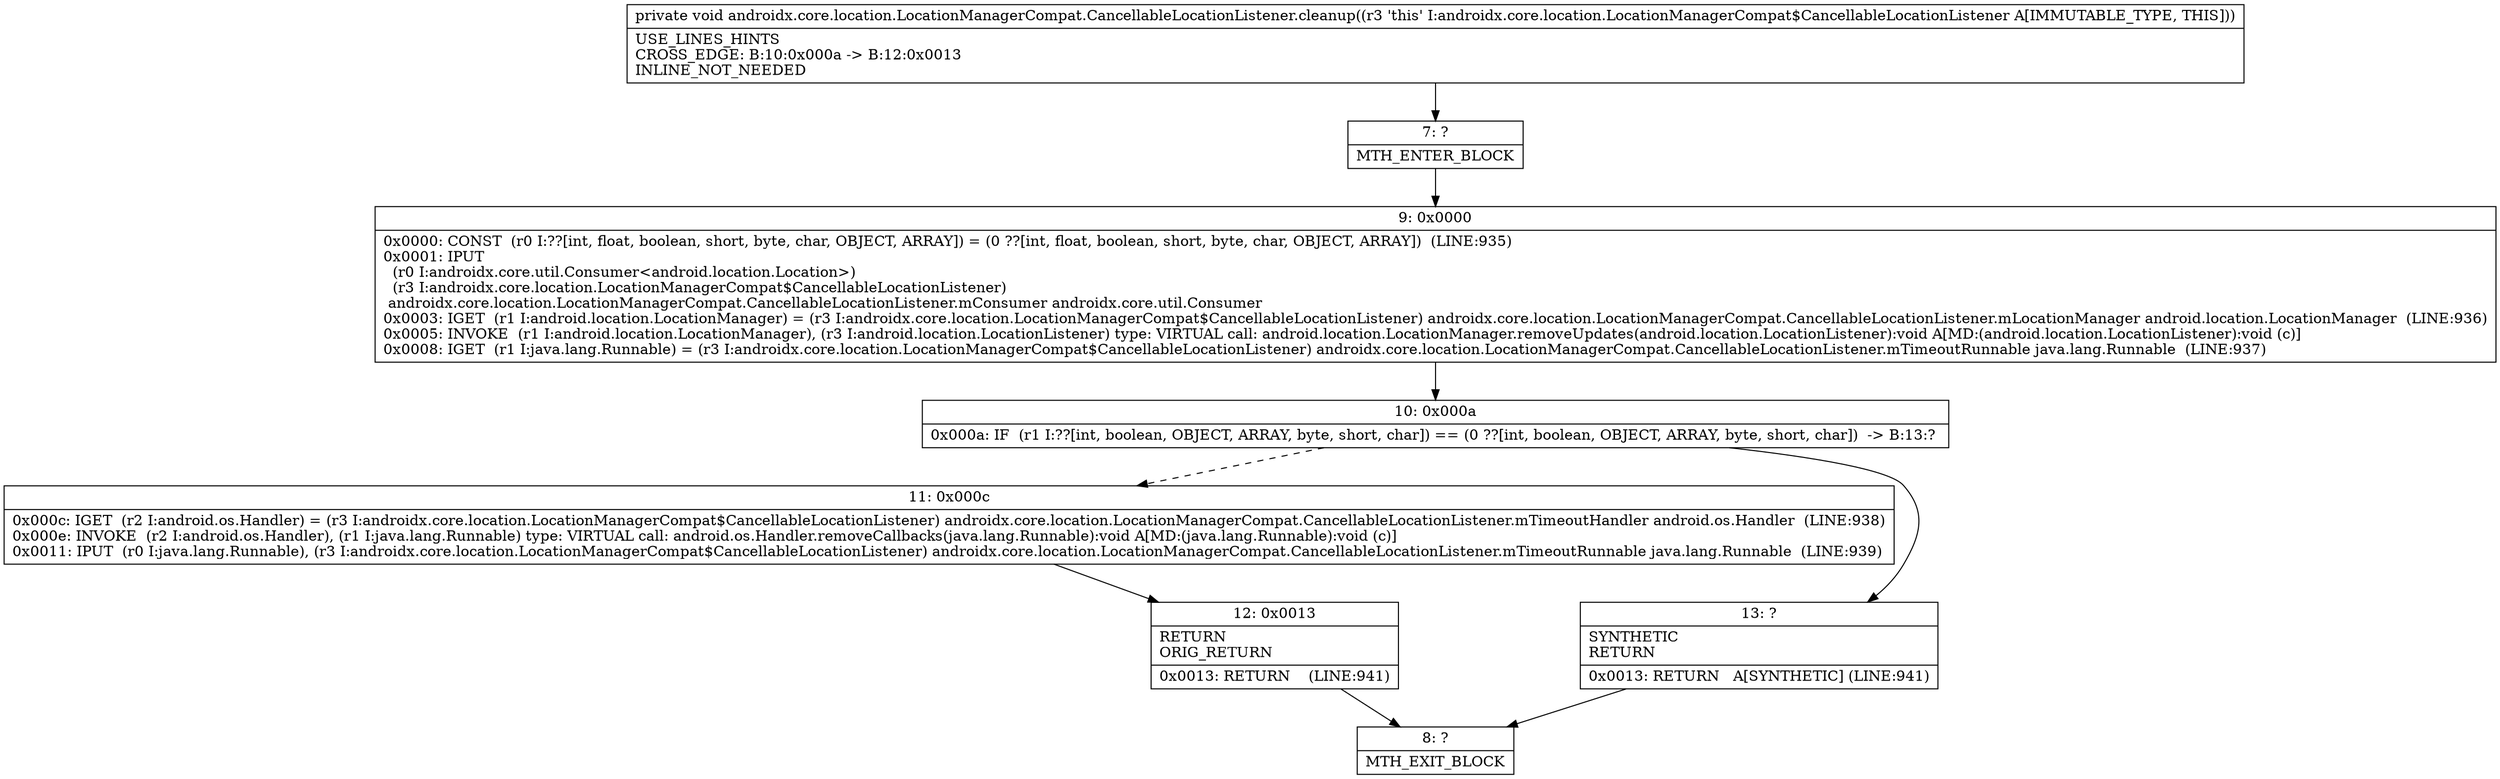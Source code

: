 digraph "CFG forandroidx.core.location.LocationManagerCompat.CancellableLocationListener.cleanup()V" {
Node_7 [shape=record,label="{7\:\ ?|MTH_ENTER_BLOCK\l}"];
Node_9 [shape=record,label="{9\:\ 0x0000|0x0000: CONST  (r0 I:??[int, float, boolean, short, byte, char, OBJECT, ARRAY]) = (0 ??[int, float, boolean, short, byte, char, OBJECT, ARRAY])  (LINE:935)\l0x0001: IPUT  \l  (r0 I:androidx.core.util.Consumer\<android.location.Location\>)\l  (r3 I:androidx.core.location.LocationManagerCompat$CancellableLocationListener)\l androidx.core.location.LocationManagerCompat.CancellableLocationListener.mConsumer androidx.core.util.Consumer \l0x0003: IGET  (r1 I:android.location.LocationManager) = (r3 I:androidx.core.location.LocationManagerCompat$CancellableLocationListener) androidx.core.location.LocationManagerCompat.CancellableLocationListener.mLocationManager android.location.LocationManager  (LINE:936)\l0x0005: INVOKE  (r1 I:android.location.LocationManager), (r3 I:android.location.LocationListener) type: VIRTUAL call: android.location.LocationManager.removeUpdates(android.location.LocationListener):void A[MD:(android.location.LocationListener):void (c)]\l0x0008: IGET  (r1 I:java.lang.Runnable) = (r3 I:androidx.core.location.LocationManagerCompat$CancellableLocationListener) androidx.core.location.LocationManagerCompat.CancellableLocationListener.mTimeoutRunnable java.lang.Runnable  (LINE:937)\l}"];
Node_10 [shape=record,label="{10\:\ 0x000a|0x000a: IF  (r1 I:??[int, boolean, OBJECT, ARRAY, byte, short, char]) == (0 ??[int, boolean, OBJECT, ARRAY, byte, short, char])  \-\> B:13:? \l}"];
Node_11 [shape=record,label="{11\:\ 0x000c|0x000c: IGET  (r2 I:android.os.Handler) = (r3 I:androidx.core.location.LocationManagerCompat$CancellableLocationListener) androidx.core.location.LocationManagerCompat.CancellableLocationListener.mTimeoutHandler android.os.Handler  (LINE:938)\l0x000e: INVOKE  (r2 I:android.os.Handler), (r1 I:java.lang.Runnable) type: VIRTUAL call: android.os.Handler.removeCallbacks(java.lang.Runnable):void A[MD:(java.lang.Runnable):void (c)]\l0x0011: IPUT  (r0 I:java.lang.Runnable), (r3 I:androidx.core.location.LocationManagerCompat$CancellableLocationListener) androidx.core.location.LocationManagerCompat.CancellableLocationListener.mTimeoutRunnable java.lang.Runnable  (LINE:939)\l}"];
Node_12 [shape=record,label="{12\:\ 0x0013|RETURN\lORIG_RETURN\l|0x0013: RETURN    (LINE:941)\l}"];
Node_8 [shape=record,label="{8\:\ ?|MTH_EXIT_BLOCK\l}"];
Node_13 [shape=record,label="{13\:\ ?|SYNTHETIC\lRETURN\l|0x0013: RETURN   A[SYNTHETIC] (LINE:941)\l}"];
MethodNode[shape=record,label="{private void androidx.core.location.LocationManagerCompat.CancellableLocationListener.cleanup((r3 'this' I:androidx.core.location.LocationManagerCompat$CancellableLocationListener A[IMMUTABLE_TYPE, THIS]))  | USE_LINES_HINTS\lCROSS_EDGE: B:10:0x000a \-\> B:12:0x0013\lINLINE_NOT_NEEDED\l}"];
MethodNode -> Node_7;Node_7 -> Node_9;
Node_9 -> Node_10;
Node_10 -> Node_11[style=dashed];
Node_10 -> Node_13;
Node_11 -> Node_12;
Node_12 -> Node_8;
Node_13 -> Node_8;
}

